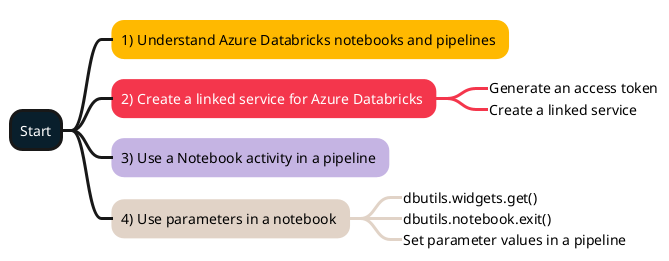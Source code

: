 @startmindmap
<style>
:depth(0) {
    BackgroundColor #091f2c
    FontColor #ffffff
    LineThickness 3.0
}
.topic1 {
    BackgroundColor #ffb900
    LineColor #ffb900
    LineThickness 3.0
    FontColor #000000
}
.topic2 {
    BackgroundColor #f4364c
    LineColor #f4364c
    LineThickness 3.0
    FontColor #ffffff
}
.topic3 {
    BackgroundColor #c5b4e3
    LineColor #c5b4e3
    LineThickness 3.0
    FontColor #000000
}
.topic4 {
    BackgroundColor #e1d3c7
    LineColor #e1d3c7
    LineThickness 3.0
    FontColor #000000
}
.topic5 {
    BackgroundColor #07641d
    LineColor #07641d
    LineThickness 3.0
    FontColor #ffffff
}
</style>
+ Start
++ 1) Understand Azure Databricks notebooks and pipelines <<topic1>>
++ 2) Create a linked service for Azure Databricks <<topic2>>
+++_ Generate an access token
+++_ Create a linked service
++ 3) Use a Notebook activity in a pipeline <<topic3>>
++ 4) Use parameters in a notebook <<topic4>>
+++_ dbutils.widgets.get()
+++_ dbutils.notebook.exit()
+++_ Set parameter values in a pipeline
@endmindmap
